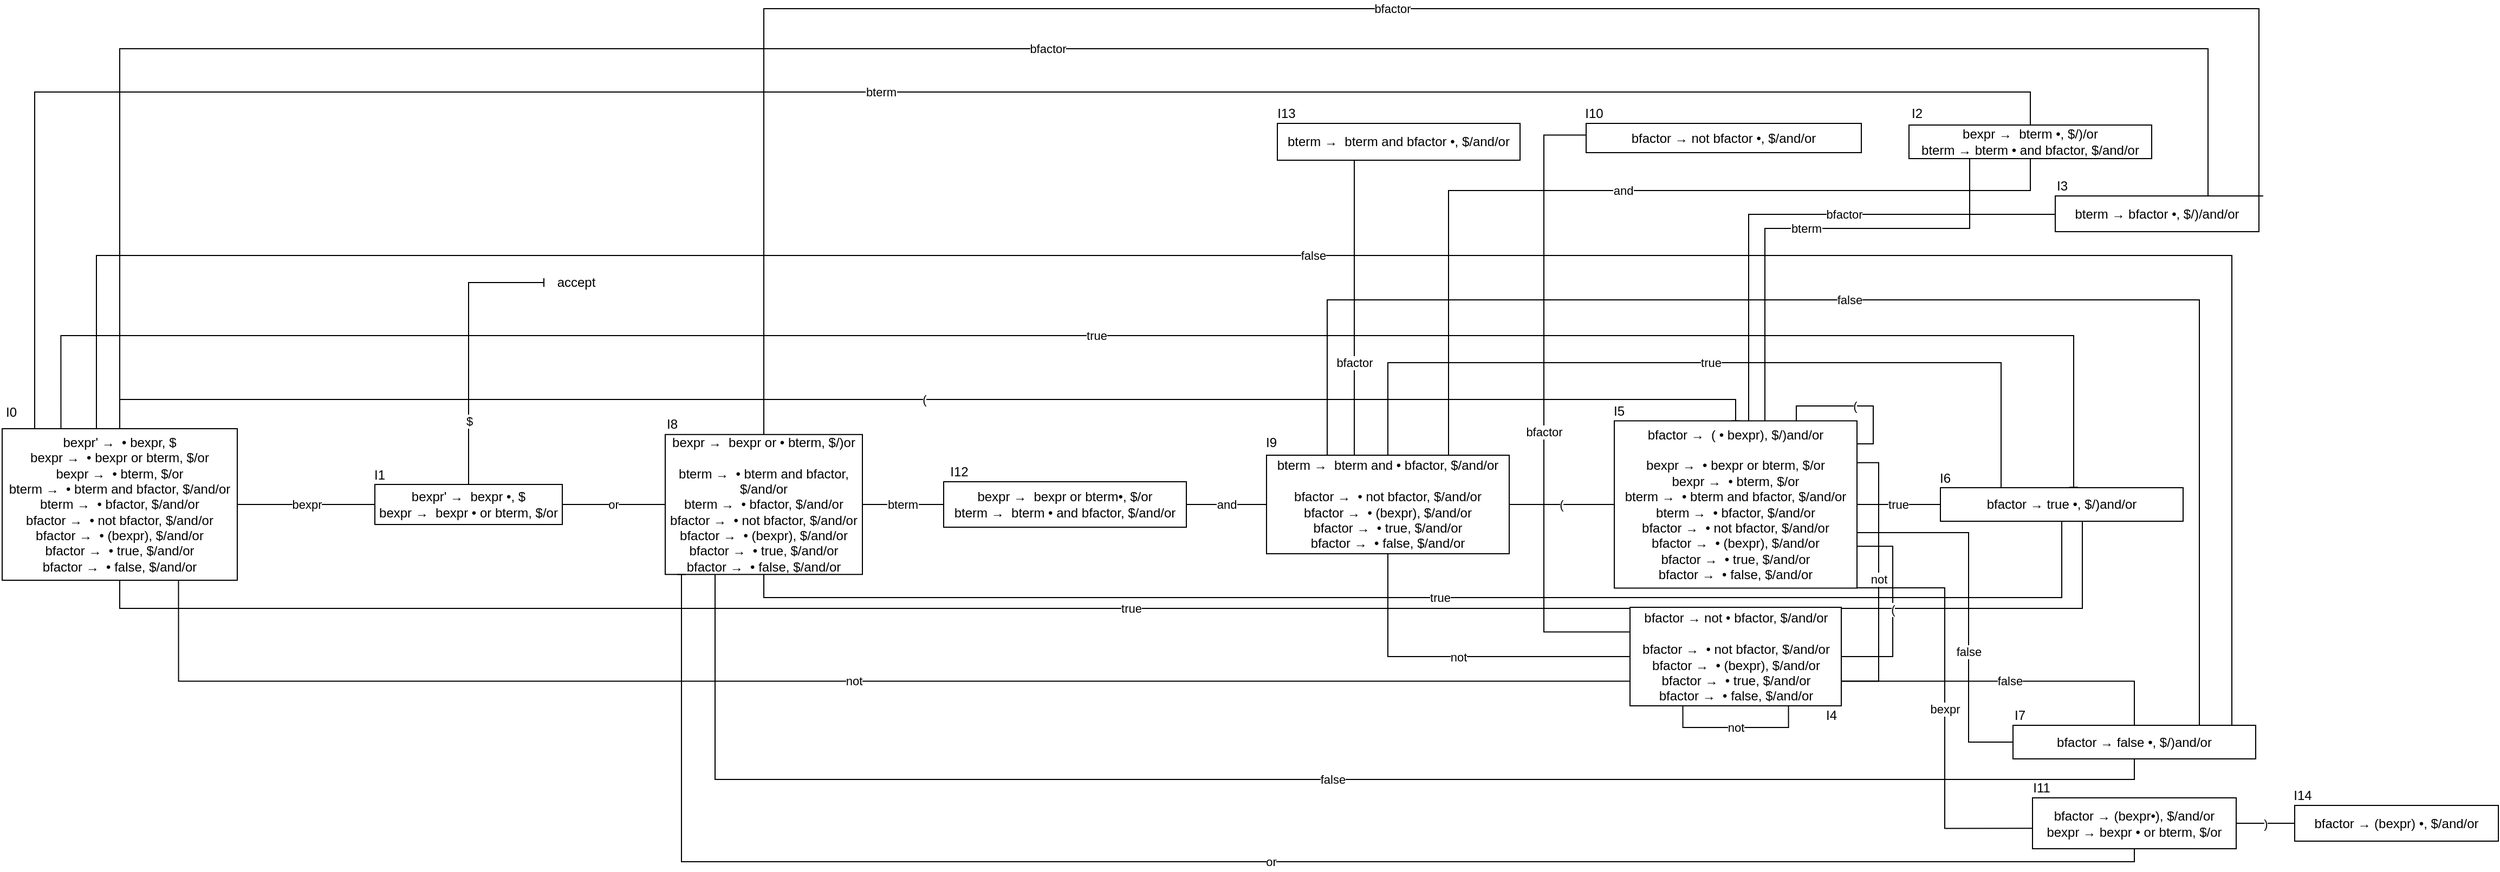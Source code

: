 <mxfile version="15.4.0" type="device"><diagram id="YScqW09kFyyYH-fsj8YE" name="Página-1"><mxGraphModel dx="2844" dy="2364" grid="0" gridSize="10" guides="1" tooltips="1" connect="1" arrows="1" fold="1" page="1" pageScale="1" pageWidth="1000" pageHeight="700" math="0" shadow="0"><root><mxCell id="0"/><mxCell id="1" parent="0"/><mxCell id="X1VO86qzx4mRxNfYHbVr-3" value="bexpr" style="edgeStyle=orthogonalEdgeStyle;rounded=0;orthogonalLoop=1;jettySize=auto;html=1;endArrow=baseDash;endFill=0;" edge="1" parent="1" source="X1VO86qzx4mRxNfYHbVr-1" target="X1VO86qzx4mRxNfYHbVr-2"><mxGeometry relative="1" as="geometry"/></mxCell><mxCell id="X1VO86qzx4mRxNfYHbVr-26" value="not" style="edgeStyle=orthogonalEdgeStyle;rounded=0;orthogonalLoop=1;jettySize=auto;html=1;exitX=0.75;exitY=1;exitDx=0;exitDy=0;entryX=0;entryY=0.75;entryDx=0;entryDy=0;endArrow=baseDash;endFill=0;" edge="1" parent="1" source="X1VO86qzx4mRxNfYHbVr-1" target="X1VO86qzx4mRxNfYHbVr-22"><mxGeometry relative="1" as="geometry"/></mxCell><mxCell id="X1VO86qzx4mRxNfYHbVr-27" value="(" style="edgeStyle=orthogonalEdgeStyle;rounded=0;orthogonalLoop=1;jettySize=auto;html=1;entryX=0.5;entryY=0;entryDx=0;entryDy=0;endArrow=baseDash;endFill=0;" edge="1" parent="1" source="X1VO86qzx4mRxNfYHbVr-1" target="X1VO86qzx4mRxNfYHbVr-17"><mxGeometry relative="1" as="geometry"><Array as="points"><mxPoint x="157" y="34"/><mxPoint x="1648" y="34"/></Array></mxGeometry></mxCell><mxCell id="X1VO86qzx4mRxNfYHbVr-28" value="true" style="edgeStyle=orthogonalEdgeStyle;rounded=0;orthogonalLoop=1;jettySize=auto;html=1;entryX=0.549;entryY=-0.012;entryDx=0;entryDy=0;entryPerimeter=0;endArrow=baseDash;endFill=0;exitX=0.25;exitY=0;exitDx=0;exitDy=0;" edge="1" parent="1" source="X1VO86qzx4mRxNfYHbVr-1" target="X1VO86qzx4mRxNfYHbVr-20"><mxGeometry relative="1" as="geometry"><Array as="points"><mxPoint x="102" y="-25"/><mxPoint x="1960" y="-25"/></Array></mxGeometry></mxCell><mxCell id="X1VO86qzx4mRxNfYHbVr-45" value="false" style="edgeStyle=orthogonalEdgeStyle;rounded=0;orthogonalLoop=1;jettySize=auto;html=1;endArrow=baseDash;endFill=0;" edge="1" parent="1" source="X1VO86qzx4mRxNfYHbVr-1" target="X1VO86qzx4mRxNfYHbVr-35"><mxGeometry relative="1" as="geometry"><Array as="points"><mxPoint x="135" y="-99"/><mxPoint x="2106" y="-99"/></Array></mxGeometry></mxCell><mxCell id="X1VO86qzx4mRxNfYHbVr-46" value="true" style="edgeStyle=orthogonalEdgeStyle;rounded=0;orthogonalLoop=1;jettySize=auto;html=1;endArrow=baseDash;endFill=0;" edge="1" parent="1" source="X1VO86qzx4mRxNfYHbVr-1" target="X1VO86qzx4mRxNfYHbVr-20"><mxGeometry relative="1" as="geometry"><Array as="points"><mxPoint x="157" y="227"/><mxPoint x="1968" y="227"/></Array></mxGeometry></mxCell><mxCell id="X1VO86qzx4mRxNfYHbVr-61" value="bterm" style="edgeStyle=orthogonalEdgeStyle;rounded=0;orthogonalLoop=1;jettySize=auto;html=1;entryX=0.5;entryY=0;entryDx=0;entryDy=0;endArrow=baseDash;endFill=0;" edge="1" parent="1" source="X1VO86qzx4mRxNfYHbVr-1" target="X1VO86qzx4mRxNfYHbVr-58"><mxGeometry relative="1" as="geometry"><Array as="points"><mxPoint x="78" y="-250"/><mxPoint x="1920" y="-250"/></Array></mxGeometry></mxCell><mxCell id="X1VO86qzx4mRxNfYHbVr-66" value="bfactor" style="edgeStyle=orthogonalEdgeStyle;rounded=0;orthogonalLoop=1;jettySize=auto;html=1;entryX=0.75;entryY=0;entryDx=0;entryDy=0;endArrow=baseDash;endFill=0;" edge="1" parent="1" source="X1VO86qzx4mRxNfYHbVr-1" target="X1VO86qzx4mRxNfYHbVr-63"><mxGeometry relative="1" as="geometry"><Array as="points"><mxPoint x="157" y="-290"/><mxPoint x="2084" y="-290"/></Array></mxGeometry></mxCell><mxCell id="X1VO86qzx4mRxNfYHbVr-1" value="&lt;div&gt;&lt;span&gt;bexpr'&amp;nbsp;→&amp;nbsp;&amp;nbsp;• bexpr, $&lt;/span&gt;&lt;/div&gt;&lt;div&gt;&lt;span&gt;bexpr →&amp;nbsp;&amp;nbsp;• bexpr or bterm, $/or&lt;/span&gt;&lt;/div&gt;&lt;div&gt;&lt;span&gt;bexpr →&amp;nbsp;&amp;nbsp;• bterm, $/or&lt;/span&gt;&lt;/div&gt;&lt;div&gt;&lt;span&gt;bterm →&amp;nbsp;&amp;nbsp;• bterm and bfactor, $/and/or&lt;/span&gt;&lt;/div&gt;&lt;div&gt;&lt;span&gt;bterm →&amp;nbsp;&amp;nbsp;• bfactor, $/and/or&lt;/span&gt;&lt;/div&gt;&lt;div&gt;&lt;span&gt;bfactor →&amp;nbsp;&amp;nbsp;• not bfactor, $/and/or&lt;/span&gt;&lt;/div&gt;&lt;div&gt;&lt;span&gt;bfactor →&amp;nbsp;&amp;nbsp;• (bexpr), $/and/or&lt;/span&gt;&lt;/div&gt;&lt;div&gt;&lt;span&gt;bfactor →&amp;nbsp;&amp;nbsp;• true, $/and/or&lt;/span&gt;&lt;/div&gt;&lt;div&gt;&lt;span&gt;bfactor →&amp;nbsp;&amp;nbsp;• false, $/and/or&lt;/span&gt;&lt;/div&gt;" style="rounded=0;whiteSpace=wrap;html=1;align=center;" vertex="1" parent="1"><mxGeometry x="48" y="61" width="217" height="140" as="geometry"/></mxCell><mxCell id="X1VO86qzx4mRxNfYHbVr-7" value="or" style="edgeStyle=orthogonalEdgeStyle;rounded=0;orthogonalLoop=1;jettySize=auto;html=1;endArrow=baseDash;endFill=0;" edge="1" parent="1" source="X1VO86qzx4mRxNfYHbVr-2" target="X1VO86qzx4mRxNfYHbVr-6"><mxGeometry relative="1" as="geometry"/></mxCell><mxCell id="X1VO86qzx4mRxNfYHbVr-30" value="$" style="edgeStyle=orthogonalEdgeStyle;rounded=0;orthogonalLoop=1;jettySize=auto;html=1;entryX=0;entryY=0.5;entryDx=0;entryDy=0;endArrow=baseDash;endFill=0;" edge="1" parent="1" source="X1VO86qzx4mRxNfYHbVr-2" target="X1VO86qzx4mRxNfYHbVr-29"><mxGeometry x="-0.543" relative="1" as="geometry"><mxPoint as="offset"/></mxGeometry></mxCell><mxCell id="X1VO86qzx4mRxNfYHbVr-2" value="bexpr' →&amp;nbsp; bexpr •, $&lt;br&gt;bexpr →&amp;nbsp; bexpr • or bterm, $/or" style="rounded=0;whiteSpace=wrap;html=1;" vertex="1" parent="1"><mxGeometry x="392" y="112.5" width="173" height="37" as="geometry"/></mxCell><mxCell id="X1VO86qzx4mRxNfYHbVr-13" value="bterm" style="edgeStyle=orthogonalEdgeStyle;rounded=0;orthogonalLoop=1;jettySize=auto;html=1;entryX=0;entryY=0.5;entryDx=0;entryDy=0;endArrow=baseDash;endFill=0;" edge="1" parent="1" source="X1VO86qzx4mRxNfYHbVr-6" target="X1VO86qzx4mRxNfYHbVr-11"><mxGeometry relative="1" as="geometry"/></mxCell><mxCell id="X1VO86qzx4mRxNfYHbVr-31" value="true" style="edgeStyle=orthogonalEdgeStyle;rounded=0;orthogonalLoop=1;jettySize=auto;html=1;entryX=0.5;entryY=1;entryDx=0;entryDy=0;endArrow=baseDash;endFill=0;" edge="1" parent="1" source="X1VO86qzx4mRxNfYHbVr-6" target="X1VO86qzx4mRxNfYHbVr-20"><mxGeometry relative="1" as="geometry"><Array as="points"><mxPoint x="751" y="217"/><mxPoint x="1949" y="217"/></Array></mxGeometry></mxCell><mxCell id="X1VO86qzx4mRxNfYHbVr-44" value="false" style="edgeStyle=orthogonalEdgeStyle;rounded=0;orthogonalLoop=1;jettySize=auto;html=1;endArrow=baseDash;endFill=0;" edge="1" parent="1" source="X1VO86qzx4mRxNfYHbVr-6" target="X1VO86qzx4mRxNfYHbVr-35"><mxGeometry relative="1" as="geometry"><Array as="points"><mxPoint x="706" y="385"/><mxPoint x="2016" y="385"/></Array></mxGeometry></mxCell><mxCell id="X1VO86qzx4mRxNfYHbVr-67" value="bfactor" style="edgeStyle=orthogonalEdgeStyle;rounded=0;orthogonalLoop=1;jettySize=auto;html=1;entryX=1;entryY=0;entryDx=0;entryDy=0;endArrow=baseDash;endFill=0;" edge="1" parent="1" source="X1VO86qzx4mRxNfYHbVr-6" target="X1VO86qzx4mRxNfYHbVr-63"><mxGeometry relative="1" as="geometry"><Array as="points"><mxPoint x="751" y="-327"/><mxPoint x="2131" y="-327"/></Array></mxGeometry></mxCell><mxCell id="X1VO86qzx4mRxNfYHbVr-6" value="bexpr →&amp;nbsp; bexpr or • bterm, $/)or&lt;br&gt;&lt;br&gt;&lt;div&gt;bterm →&amp;nbsp;&amp;nbsp;• bterm and bfactor, $/and/or&lt;/div&gt;&lt;div&gt;bterm →&amp;nbsp;&amp;nbsp;• bfactor, $/and/or&lt;/div&gt;&lt;div&gt;bfactor →&amp;nbsp;&amp;nbsp;• not bfactor, $/and/or&lt;/div&gt;&lt;div&gt;bfactor →&amp;nbsp;&amp;nbsp;• (bexpr), $/and/or&lt;/div&gt;&lt;div&gt;bfactor →&amp;nbsp;&amp;nbsp;• true, $/and/or&lt;/div&gt;&lt;div&gt;bfactor →&amp;nbsp;&amp;nbsp;• false, $/and/or&lt;/div&gt;" style="rounded=0;whiteSpace=wrap;html=1;" vertex="1" parent="1"><mxGeometry x="660" y="66.38" width="182" height="129.25" as="geometry"/></mxCell><mxCell id="X1VO86qzx4mRxNfYHbVr-8" value="I0" style="text;html=1;align=center;verticalAlign=middle;resizable=0;points=[];autosize=1;strokeColor=none;fillColor=none;" vertex="1" parent="1"><mxGeometry x="46" y="37" width="20" height="18" as="geometry"/></mxCell><mxCell id="X1VO86qzx4mRxNfYHbVr-9" value="I1" style="text;html=1;align=center;verticalAlign=middle;resizable=0;points=[];autosize=1;strokeColor=none;fillColor=none;" vertex="1" parent="1"><mxGeometry x="386" y="94.5" width="20" height="18" as="geometry"/></mxCell><mxCell id="X1VO86qzx4mRxNfYHbVr-10" value="I8" style="text;html=1;align=center;verticalAlign=middle;resizable=0;points=[];autosize=1;strokeColor=none;fillColor=none;" vertex="1" parent="1"><mxGeometry x="656" y="48.38" width="20" height="18" as="geometry"/></mxCell><mxCell id="X1VO86qzx4mRxNfYHbVr-16" value="and" style="edgeStyle=orthogonalEdgeStyle;rounded=0;orthogonalLoop=1;jettySize=auto;html=1;entryX=0;entryY=0.5;entryDx=0;entryDy=0;endArrow=baseDash;endFill=0;" edge="1" parent="1" source="X1VO86qzx4mRxNfYHbVr-11" target="X1VO86qzx4mRxNfYHbVr-14"><mxGeometry relative="1" as="geometry"/></mxCell><mxCell id="X1VO86qzx4mRxNfYHbVr-11" value="bexpr →&amp;nbsp; bexpr or bterm•, $/or&lt;br&gt;&lt;div&gt;bterm →&amp;nbsp; bterm • and bfactor, $/and/or&lt;/div&gt;" style="rounded=0;whiteSpace=wrap;html=1;" vertex="1" parent="1"><mxGeometry x="917" y="110" width="224" height="42" as="geometry"/></mxCell><mxCell id="X1VO86qzx4mRxNfYHbVr-12" value="I12" style="text;html=1;align=center;verticalAlign=middle;resizable=0;points=[];autosize=1;strokeColor=none;fillColor=none;" vertex="1" parent="1"><mxGeometry x="917" y="92" width="27" height="18" as="geometry"/></mxCell><mxCell id="X1VO86qzx4mRxNfYHbVr-18" value="(" style="edgeStyle=orthogonalEdgeStyle;rounded=0;orthogonalLoop=1;jettySize=auto;html=1;endArrow=baseDash;endFill=0;" edge="1" parent="1" source="X1VO86qzx4mRxNfYHbVr-14" target="X1VO86qzx4mRxNfYHbVr-17"><mxGeometry relative="1" as="geometry"/></mxCell><mxCell id="X1VO86qzx4mRxNfYHbVr-23" value="not" style="edgeStyle=orthogonalEdgeStyle;rounded=0;orthogonalLoop=1;jettySize=auto;html=1;entryX=0;entryY=0.5;entryDx=0;entryDy=0;endArrow=baseDash;endFill=0;exitX=0.5;exitY=1;exitDx=0;exitDy=0;" edge="1" parent="1" source="X1VO86qzx4mRxNfYHbVr-14" target="X1VO86qzx4mRxNfYHbVr-22"><mxGeometry relative="1" as="geometry"/></mxCell><mxCell id="X1VO86qzx4mRxNfYHbVr-34" value="true" style="edgeStyle=orthogonalEdgeStyle;rounded=0;orthogonalLoop=1;jettySize=auto;html=1;entryX=0.25;entryY=0;entryDx=0;entryDy=0;endArrow=baseDash;endFill=0;" edge="1" parent="1" source="X1VO86qzx4mRxNfYHbVr-14" target="X1VO86qzx4mRxNfYHbVr-20"><mxGeometry relative="1" as="geometry"><Array as="points"><mxPoint x="1327"/><mxPoint x="1893"/></Array></mxGeometry></mxCell><mxCell id="X1VO86qzx4mRxNfYHbVr-48" value="false" style="edgeStyle=orthogonalEdgeStyle;rounded=0;orthogonalLoop=1;jettySize=auto;html=1;exitX=0.25;exitY=1;exitDx=0;exitDy=0;endArrow=baseDash;endFill=0;" edge="1" parent="1" source="X1VO86qzx4mRxNfYHbVr-14" target="X1VO86qzx4mRxNfYHbVr-35"><mxGeometry relative="1" as="geometry"><Array as="points"><mxPoint x="1271" y="-58"/><mxPoint x="2076" y="-58"/></Array></mxGeometry></mxCell><mxCell id="X1VO86qzx4mRxNfYHbVr-53" value="bfactor" style="edgeStyle=orthogonalEdgeStyle;rounded=0;orthogonalLoop=1;jettySize=auto;html=1;endArrow=baseDash;endFill=0;" edge="1" parent="1" source="X1VO86qzx4mRxNfYHbVr-14" target="X1VO86qzx4mRxNfYHbVr-52"><mxGeometry x="-0.372" relative="1" as="geometry"><Array as="points"><mxPoint x="1296" y="23"/><mxPoint x="1296" y="23"/></Array><mxPoint as="offset"/></mxGeometry></mxCell><mxCell id="X1VO86qzx4mRxNfYHbVr-14" value="&lt;span&gt;bterm →&amp;nbsp; bterm and • bfactor, $/and/or&lt;br&gt;&lt;br&gt;&lt;/span&gt;&lt;div&gt;bfactor →&amp;nbsp;&amp;nbsp;• not bfactor, $/and/or&lt;/div&gt;&lt;div&gt;bfactor →&amp;nbsp;&amp;nbsp;• (bexpr), $/and/or&lt;/div&gt;&lt;div&gt;bfactor →&amp;nbsp;&amp;nbsp;• true, $/and/or&lt;/div&gt;&lt;div&gt;bfactor →&amp;nbsp;&amp;nbsp;• false, $/and/or&lt;/div&gt;" style="rounded=0;whiteSpace=wrap;html=1;" vertex="1" parent="1"><mxGeometry x="1215" y="85.5" width="224" height="91" as="geometry"/></mxCell><mxCell id="X1VO86qzx4mRxNfYHbVr-15" value="I9" style="text;html=1;align=center;verticalAlign=middle;resizable=0;points=[];autosize=1;strokeColor=none;fillColor=none;" vertex="1" parent="1"><mxGeometry x="1209" y="65" width="20" height="18" as="geometry"/></mxCell><mxCell id="X1VO86qzx4mRxNfYHbVr-21" value="true" style="edgeStyle=orthogonalEdgeStyle;rounded=0;orthogonalLoop=1;jettySize=auto;html=1;endArrow=baseDash;endFill=0;" edge="1" parent="1" source="X1VO86qzx4mRxNfYHbVr-17" target="X1VO86qzx4mRxNfYHbVr-20"><mxGeometry relative="1" as="geometry"/></mxCell><mxCell id="X1VO86qzx4mRxNfYHbVr-39" value="bexpr" style="edgeStyle=orthogonalEdgeStyle;rounded=0;orthogonalLoop=1;jettySize=auto;html=1;entryX=0.005;entryY=0.599;entryDx=0;entryDy=0;entryPerimeter=0;endArrow=baseDash;endFill=0;" edge="1" parent="1" source="X1VO86qzx4mRxNfYHbVr-17" target="X1VO86qzx4mRxNfYHbVr-36"><mxGeometry relative="1" as="geometry"><Array as="points"><mxPoint x="1841" y="208"/><mxPoint x="1841" y="430"/></Array></mxGeometry></mxCell><mxCell id="X1VO86qzx4mRxNfYHbVr-40" value="false" style="edgeStyle=orthogonalEdgeStyle;rounded=0;orthogonalLoop=1;jettySize=auto;html=1;entryX=0;entryY=0.5;entryDx=0;entryDy=0;endArrow=baseDash;endFill=0;" edge="1" parent="1" source="X1VO86qzx4mRxNfYHbVr-17" target="X1VO86qzx4mRxNfYHbVr-35"><mxGeometry x="0.262" relative="1" as="geometry"><Array as="points"><mxPoint x="1863" y="157"/><mxPoint x="1863" y="350"/></Array><mxPoint as="offset"/></mxGeometry></mxCell><mxCell id="X1VO86qzx4mRxNfYHbVr-49" value="not" style="edgeStyle=orthogonalEdgeStyle;rounded=0;orthogonalLoop=1;jettySize=auto;html=1;exitX=1;exitY=0.25;exitDx=0;exitDy=0;entryX=1;entryY=0.75;entryDx=0;entryDy=0;endArrow=baseDash;endFill=0;" edge="1" parent="1" source="X1VO86qzx4mRxNfYHbVr-17" target="X1VO86qzx4mRxNfYHbVr-22"><mxGeometry relative="1" as="geometry"/></mxCell><mxCell id="X1VO86qzx4mRxNfYHbVr-62" value="bterm" style="edgeStyle=orthogonalEdgeStyle;rounded=0;orthogonalLoop=1;jettySize=auto;html=1;entryX=0.25;entryY=1;entryDx=0;entryDy=0;endArrow=baseDash;endFill=0;" edge="1" parent="1" source="X1VO86qzx4mRxNfYHbVr-17" target="X1VO86qzx4mRxNfYHbVr-58"><mxGeometry relative="1" as="geometry"><Array as="points"><mxPoint x="1675" y="-124"/><mxPoint x="1864" y="-124"/></Array></mxGeometry></mxCell><mxCell id="X1VO86qzx4mRxNfYHbVr-64" value="bfactor" style="edgeStyle=orthogonalEdgeStyle;rounded=0;orthogonalLoop=1;jettySize=auto;html=1;entryX=0;entryY=0.5;entryDx=0;entryDy=0;endArrow=baseDash;endFill=0;" edge="1" parent="1" source="X1VO86qzx4mRxNfYHbVr-17" target="X1VO86qzx4mRxNfYHbVr-63"><mxGeometry relative="1" as="geometry"><Array as="points"><mxPoint x="1660" y="-137"/><mxPoint x="1985" y="-137"/></Array></mxGeometry></mxCell><mxCell id="X1VO86qzx4mRxNfYHbVr-17" value="&lt;span&gt;bfactor →&amp;nbsp; ( • bexpr), $/)and/or&lt;br&gt;&lt;br&gt;&lt;/span&gt;&lt;div&gt;bexpr →&amp;nbsp;&amp;nbsp;• bexpr or bterm, $/or&lt;/div&gt;&lt;div&gt;bexpr →&amp;nbsp;&amp;nbsp;• bterm, $/or&lt;/div&gt;&lt;div&gt;bterm →&amp;nbsp;&amp;nbsp;• bterm and bfactor, $/and/or&lt;/div&gt;&lt;div&gt;bterm →&amp;nbsp;&amp;nbsp;• bfactor, $/and/or&lt;/div&gt;&lt;div&gt;bfactor →&amp;nbsp;&amp;nbsp;• not bfactor, $/and/or&lt;/div&gt;&lt;div&gt;bfactor →&amp;nbsp;&amp;nbsp;• (bexpr), $/and/or&lt;/div&gt;&lt;div&gt;bfactor →&amp;nbsp;&amp;nbsp;• true, $/and/or&lt;/div&gt;&lt;div&gt;bfactor →&amp;nbsp;&amp;nbsp;• false, $/and/or&lt;/div&gt;" style="rounded=0;whiteSpace=wrap;html=1;" vertex="1" parent="1"><mxGeometry x="1536" y="53.75" width="224" height="154.5" as="geometry"/></mxCell><mxCell id="X1VO86qzx4mRxNfYHbVr-19" value="I5" style="text;html=1;align=center;verticalAlign=middle;resizable=0;points=[];autosize=1;strokeColor=none;fillColor=none;" vertex="1" parent="1"><mxGeometry x="1530" y="35.75" width="20" height="18" as="geometry"/></mxCell><mxCell id="X1VO86qzx4mRxNfYHbVr-20" value="&lt;div&gt;bfactor → true •, $/)and/or&lt;/div&gt;" style="rounded=0;whiteSpace=wrap;html=1;" vertex="1" parent="1"><mxGeometry x="1837" y="115.5" width="224" height="31" as="geometry"/></mxCell><mxCell id="X1VO86qzx4mRxNfYHbVr-24" value="(" style="edgeStyle=orthogonalEdgeStyle;rounded=0;orthogonalLoop=1;jettySize=auto;html=1;entryX=1;entryY=0.75;entryDx=0;entryDy=0;endArrow=baseDash;endFill=0;exitX=1;exitY=0.5;exitDx=0;exitDy=0;" edge="1" parent="1" source="X1VO86qzx4mRxNfYHbVr-22" target="X1VO86qzx4mRxNfYHbVr-17"><mxGeometry relative="1" as="geometry"><Array as="points"><mxPoint x="1793" y="272"/><mxPoint x="1793" y="170"/></Array></mxGeometry></mxCell><mxCell id="X1VO86qzx4mRxNfYHbVr-51" value="false" style="edgeStyle=orthogonalEdgeStyle;rounded=0;orthogonalLoop=1;jettySize=auto;html=1;exitX=1;exitY=0.75;exitDx=0;exitDy=0;endArrow=baseDash;endFill=0;" edge="1" parent="1" source="X1VO86qzx4mRxNfYHbVr-22" target="X1VO86qzx4mRxNfYHbVr-35"><mxGeometry relative="1" as="geometry"/></mxCell><mxCell id="X1VO86qzx4mRxNfYHbVr-57" value="bfactor" style="edgeStyle=orthogonalEdgeStyle;rounded=0;orthogonalLoop=1;jettySize=auto;html=1;exitX=0;exitY=0.25;exitDx=0;exitDy=0;entryX=0.001;entryY=0.397;entryDx=0;entryDy=0;entryPerimeter=0;endArrow=baseDash;endFill=0;" edge="1" parent="1" source="X1VO86qzx4mRxNfYHbVr-22" target="X1VO86qzx4mRxNfYHbVr-54"><mxGeometry x="-0.085" relative="1" as="geometry"><Array as="points"><mxPoint x="1471" y="249"/><mxPoint x="1471" y="-210"/></Array><mxPoint as="offset"/></mxGeometry></mxCell><mxCell id="X1VO86qzx4mRxNfYHbVr-22" value="&lt;span&gt;bfactor → not • bfactor, $/and/or&lt;br&gt;&lt;br&gt;&lt;/span&gt;&lt;div&gt;bfactor →&amp;nbsp;&amp;nbsp;• not bfactor, $/and/or&lt;/div&gt;&lt;div&gt;bfactor →&amp;nbsp;&amp;nbsp;• (bexpr), $/and/or&lt;/div&gt;&lt;div&gt;bfactor →&amp;nbsp;&amp;nbsp;• true, $/and/or&lt;/div&gt;&lt;div&gt;bfactor →&amp;nbsp;&amp;nbsp;• false, $/and/or&lt;/div&gt;" style="rounded=0;whiteSpace=wrap;html=1;" vertex="1" parent="1"><mxGeometry x="1550.5" y="226" width="195" height="91" as="geometry"/></mxCell><mxCell id="X1VO86qzx4mRxNfYHbVr-25" value="not" style="edgeStyle=orthogonalEdgeStyle;rounded=0;orthogonalLoop=1;jettySize=auto;html=1;exitX=0.25;exitY=1;exitDx=0;exitDy=0;entryX=0.75;entryY=1;entryDx=0;entryDy=0;endArrow=baseDash;endFill=0;" edge="1" parent="1" source="X1VO86qzx4mRxNfYHbVr-22" target="X1VO86qzx4mRxNfYHbVr-22"><mxGeometry relative="1" as="geometry"/></mxCell><mxCell id="X1VO86qzx4mRxNfYHbVr-29" value="accept" style="text;html=1;strokeColor=none;fillColor=none;align=center;verticalAlign=middle;whiteSpace=wrap;rounded=0;" vertex="1" parent="1"><mxGeometry x="548" y="-89" width="60" height="30" as="geometry"/></mxCell><mxCell id="X1VO86qzx4mRxNfYHbVr-32" value="I4" style="text;html=1;align=center;verticalAlign=middle;resizable=0;points=[];autosize=1;strokeColor=none;fillColor=none;" vertex="1" parent="1"><mxGeometry x="1725.5" y="317" width="20" height="18" as="geometry"/></mxCell><mxCell id="X1VO86qzx4mRxNfYHbVr-33" value="I6" style="text;html=1;align=center;verticalAlign=middle;resizable=0;points=[];autosize=1;strokeColor=none;fillColor=none;" vertex="1" parent="1"><mxGeometry x="1831" y="97.5" width="20" height="18" as="geometry"/></mxCell><mxCell id="X1VO86qzx4mRxNfYHbVr-35" value="&lt;div&gt;bfactor → false •, $/)and/or&lt;/div&gt;" style="rounded=0;whiteSpace=wrap;html=1;" vertex="1" parent="1"><mxGeometry x="1904" y="335" width="224" height="31" as="geometry"/></mxCell><mxCell id="X1VO86qzx4mRxNfYHbVr-38" value=")" style="edgeStyle=orthogonalEdgeStyle;rounded=0;orthogonalLoop=1;jettySize=auto;html=1;endArrow=baseDash;endFill=0;" edge="1" parent="1" source="X1VO86qzx4mRxNfYHbVr-36" target="X1VO86qzx4mRxNfYHbVr-37"><mxGeometry relative="1" as="geometry"/></mxCell><mxCell id="X1VO86qzx4mRxNfYHbVr-47" value="or" style="edgeStyle=orthogonalEdgeStyle;rounded=0;orthogonalLoop=1;jettySize=auto;html=1;endArrow=baseDash;endFill=0;" edge="1" parent="1" source="X1VO86qzx4mRxNfYHbVr-36" target="X1VO86qzx4mRxNfYHbVr-6"><mxGeometry relative="1" as="geometry"><Array as="points"><mxPoint x="2016" y="461"/><mxPoint x="675" y="461"/></Array></mxGeometry></mxCell><mxCell id="X1VO86qzx4mRxNfYHbVr-36" value="&lt;div&gt;&lt;/div&gt;bfactor → (bexpr&lt;span&gt;•), $/and/or&lt;/span&gt;&lt;br&gt;&lt;div&gt;&lt;div&gt;bexpr →&amp;nbsp;&lt;span&gt;bexpr&lt;/span&gt;&lt;span&gt;&amp;nbsp;• or bterm, $/or&lt;/span&gt;&lt;/div&gt;&lt;/div&gt;" style="rounded=0;whiteSpace=wrap;html=1;" vertex="1" parent="1"><mxGeometry x="1922" y="402" width="188" height="47" as="geometry"/></mxCell><mxCell id="X1VO86qzx4mRxNfYHbVr-37" value="&lt;div&gt;&lt;/div&gt;bfactor → (bexpr)&amp;nbsp;&lt;span&gt;•, $/and/or&lt;br&gt;&lt;/span&gt;" style="rounded=0;whiteSpace=wrap;html=1;" vertex="1" parent="1"><mxGeometry x="2164" y="409" width="188" height="33" as="geometry"/></mxCell><mxCell id="X1VO86qzx4mRxNfYHbVr-41" value="I7" style="text;html=1;align=center;verticalAlign=middle;resizable=0;points=[];autosize=1;strokeColor=none;fillColor=none;" vertex="1" parent="1"><mxGeometry x="1900" y="317" width="20" height="18" as="geometry"/></mxCell><mxCell id="X1VO86qzx4mRxNfYHbVr-42" value="I11" style="text;html=1;align=center;verticalAlign=middle;resizable=0;points=[];autosize=1;strokeColor=none;fillColor=none;" vertex="1" parent="1"><mxGeometry x="1917" y="384" width="26" height="18" as="geometry"/></mxCell><mxCell id="X1VO86qzx4mRxNfYHbVr-43" value="I14" style="text;html=1;align=center;verticalAlign=middle;resizable=0;points=[];autosize=1;strokeColor=none;fillColor=none;" vertex="1" parent="1"><mxGeometry x="2157" y="391" width="27" height="18" as="geometry"/></mxCell><mxCell id="X1VO86qzx4mRxNfYHbVr-50" value="(" style="edgeStyle=orthogonalEdgeStyle;rounded=0;orthogonalLoop=1;jettySize=auto;html=1;exitX=0.75;exitY=0;exitDx=0;exitDy=0;endArrow=baseDash;endFill=0;" edge="1" parent="1" source="X1VO86qzx4mRxNfYHbVr-17" target="X1VO86qzx4mRxNfYHbVr-17"><mxGeometry relative="1" as="geometry"><Array as="points"><mxPoint x="1704" y="40"/><mxPoint x="1775" y="40"/><mxPoint x="1775" y="75"/></Array></mxGeometry></mxCell><mxCell id="X1VO86qzx4mRxNfYHbVr-52" value="&lt;span&gt;bterm →&amp;nbsp; bterm and&amp;nbsp;&lt;/span&gt;bfactor&amp;nbsp;&lt;span&gt;•, $/and/or&lt;br&gt;&lt;/span&gt;" style="rounded=0;whiteSpace=wrap;html=1;" vertex="1" parent="1"><mxGeometry x="1225" y="-221" width="224" height="34" as="geometry"/></mxCell><mxCell id="X1VO86qzx4mRxNfYHbVr-54" value="&lt;div&gt;bfactor → not bfactor&amp;nbsp;•, $/and/or&lt;/div&gt;" style="rounded=0;whiteSpace=wrap;html=1;" vertex="1" parent="1"><mxGeometry x="1510" y="-221" width="254" height="27" as="geometry"/></mxCell><mxCell id="X1VO86qzx4mRxNfYHbVr-55" value="I10" style="text;html=1;align=center;verticalAlign=middle;resizable=0;points=[];autosize=1;strokeColor=none;fillColor=none;" vertex="1" parent="1"><mxGeometry x="1503" y="-239" width="27" height="18" as="geometry"/></mxCell><mxCell id="X1VO86qzx4mRxNfYHbVr-56" value="I13" style="text;html=1;align=center;verticalAlign=middle;resizable=0;points=[];autosize=1;strokeColor=none;fillColor=none;" vertex="1" parent="1"><mxGeometry x="1219" y="-239" width="27" height="18" as="geometry"/></mxCell><mxCell id="X1VO86qzx4mRxNfYHbVr-60" value="and" style="edgeStyle=orthogonalEdgeStyle;rounded=0;orthogonalLoop=1;jettySize=auto;html=1;entryX=0.75;entryY=0;entryDx=0;entryDy=0;endArrow=baseDash;endFill=0;" edge="1" parent="1" source="X1VO86qzx4mRxNfYHbVr-58" target="X1VO86qzx4mRxNfYHbVr-14"><mxGeometry relative="1" as="geometry"><Array as="points"><mxPoint x="1920" y="-159"/><mxPoint x="1383" y="-159"/></Array></mxGeometry></mxCell><mxCell id="X1VO86qzx4mRxNfYHbVr-58" value="&lt;div&gt;bexpr →&amp;nbsp; bterm •, $/)/or&lt;/div&gt;&lt;div&gt;bterm → bterm&amp;nbsp;• and bfactor, $/and/or&lt;/div&gt;" style="rounded=0;whiteSpace=wrap;html=1;" vertex="1" parent="1"><mxGeometry x="1808" y="-219.5" width="224" height="31" as="geometry"/></mxCell><mxCell id="X1VO86qzx4mRxNfYHbVr-59" value="I2" style="text;html=1;align=center;verticalAlign=middle;resizable=0;points=[];autosize=1;strokeColor=none;fillColor=none;" vertex="1" parent="1"><mxGeometry x="1805" y="-239" width="20" height="18" as="geometry"/></mxCell><mxCell id="X1VO86qzx4mRxNfYHbVr-63" value="&lt;div&gt;&lt;/div&gt;&lt;div&gt;bterm →&amp;nbsp;bfactor •, $/)/and/or&lt;/div&gt;" style="rounded=0;whiteSpace=wrap;html=1;" vertex="1" parent="1"><mxGeometry x="1943" y="-154" width="188" height="33" as="geometry"/></mxCell><mxCell id="X1VO86qzx4mRxNfYHbVr-65" value="I3" style="text;html=1;align=center;verticalAlign=middle;resizable=0;points=[];autosize=1;strokeColor=none;fillColor=none;" vertex="1" parent="1"><mxGeometry x="1939" y="-172" width="20" height="18" as="geometry"/></mxCell></root></mxGraphModel></diagram></mxfile>